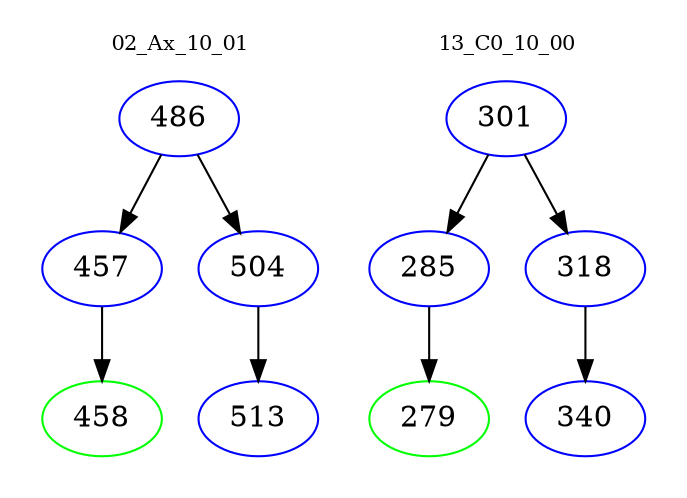 digraph{
subgraph cluster_0 {
color = white
label = "02_Ax_10_01";
fontsize=10;
T0_486 [label="486", color="blue"]
T0_486 -> T0_457 [color="black"]
T0_457 [label="457", color="blue"]
T0_457 -> T0_458 [color="black"]
T0_458 [label="458", color="green"]
T0_486 -> T0_504 [color="black"]
T0_504 [label="504", color="blue"]
T0_504 -> T0_513 [color="black"]
T0_513 [label="513", color="blue"]
}
subgraph cluster_1 {
color = white
label = "13_C0_10_00";
fontsize=10;
T1_301 [label="301", color="blue"]
T1_301 -> T1_285 [color="black"]
T1_285 [label="285", color="blue"]
T1_285 -> T1_279 [color="black"]
T1_279 [label="279", color="green"]
T1_301 -> T1_318 [color="black"]
T1_318 [label="318", color="blue"]
T1_318 -> T1_340 [color="black"]
T1_340 [label="340", color="blue"]
}
}

